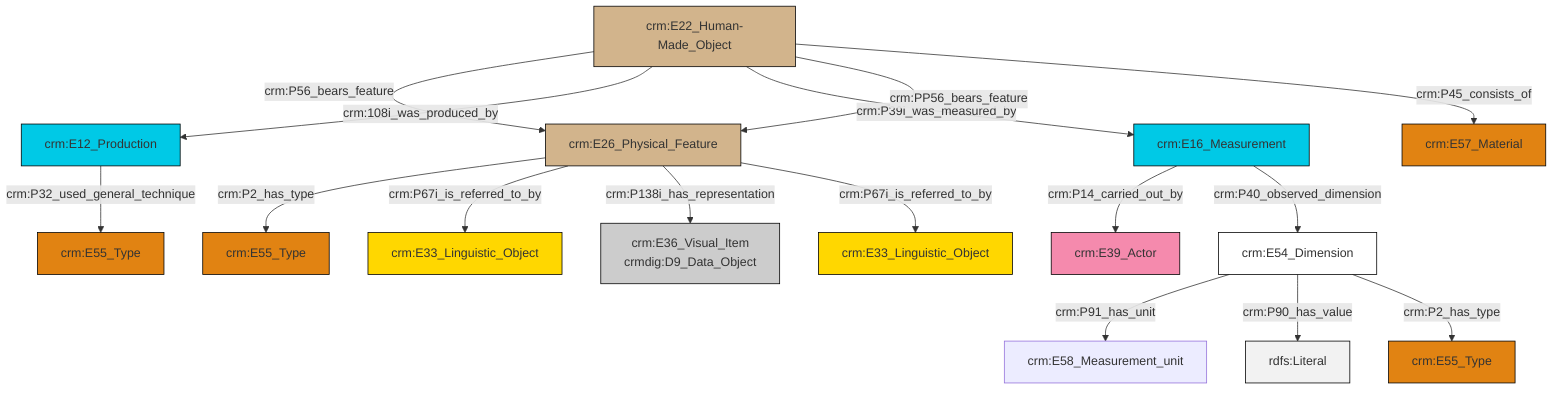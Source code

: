 graph TD
classDef Literal fill:#f2f2f2,stroke:#000000;
classDef CRM_Entity fill:#FFFFFF,stroke:#000000;
classDef Temporal_Entity fill:#00C9E6, stroke:#000000;
classDef Type fill:#E18312, stroke:#000000;
classDef Time-Span fill:#2C9C91, stroke:#000000;
classDef Appellation fill:#FFEB7F, stroke:#000000;
classDef Place fill:#008836, stroke:#000000;
classDef Persistent_Item fill:#B266B2, stroke:#000000;
classDef Conceptual_Object fill:#FFD700, stroke:#000000;
classDef Physical_Thing fill:#D2B48C, stroke:#000000;
classDef Actor fill:#f58aad, stroke:#000000;
classDef PC_Classes fill:#4ce600, stroke:#000000;
classDef Multi fill:#cccccc,stroke:#000000;

0["crm:E26_Physical_Feature"]:::Physical_Thing -->|crm:P2_has_type| 1["crm:E55_Type"]:::Type
0["crm:E26_Physical_Feature"]:::Physical_Thing -->|crm:P67i_is_referred_to_by| 2["crm:E33_Linguistic_Object"]:::Conceptual_Object
8["crm:E22_Human-Made_Object"]:::Physical_Thing -->|crm:P56_bears_feature| 0["crm:E26_Physical_Feature"]:::Physical_Thing
0["crm:E26_Physical_Feature"]:::Physical_Thing -->|crm:P138i_has_representation| 4["crm:E36_Visual_Item<br>crmdig:D9_Data_Object"]:::Multi
9["crm:E16_Measurement"]:::Temporal_Entity -->|crm:P14_carried_out_by| 10["crm:E39_Actor"]:::Actor
11["crm:E12_Production"]:::Temporal_Entity -->|crm:P32_used_general_technique| 12["crm:E55_Type"]:::Type
6["crm:E54_Dimension"]:::CRM_Entity -->|crm:P91_has_unit| 17["crm:E58_Measurement_unit"]:::Default
8["crm:E22_Human-Made_Object"]:::Physical_Thing -->|crm:108i_was_produced_by| 11["crm:E12_Production"]:::Temporal_Entity
6["crm:E54_Dimension"]:::CRM_Entity -->|crm:P90_has_value| 26[rdfs:Literal]:::Literal
8["crm:E22_Human-Made_Object"]:::Physical_Thing -->|crm:P39i_was_measured_by| 9["crm:E16_Measurement"]:::Temporal_Entity
8["crm:E22_Human-Made_Object"]:::Physical_Thing -->|crm:PP56_bears_feature| 0["crm:E26_Physical_Feature"]:::Physical_Thing
0["crm:E26_Physical_Feature"]:::Physical_Thing -->|crm:P67i_is_referred_to_by| 14["crm:E33_Linguistic_Object"]:::Conceptual_Object
6["crm:E54_Dimension"]:::CRM_Entity -->|crm:P2_has_type| 18["crm:E55_Type"]:::Type
8["crm:E22_Human-Made_Object"]:::Physical_Thing -->|crm:P45_consists_of| 23["crm:E57_Material"]:::Type
9["crm:E16_Measurement"]:::Temporal_Entity -->|crm:P40_observed_dimension| 6["crm:E54_Dimension"]:::CRM_Entity